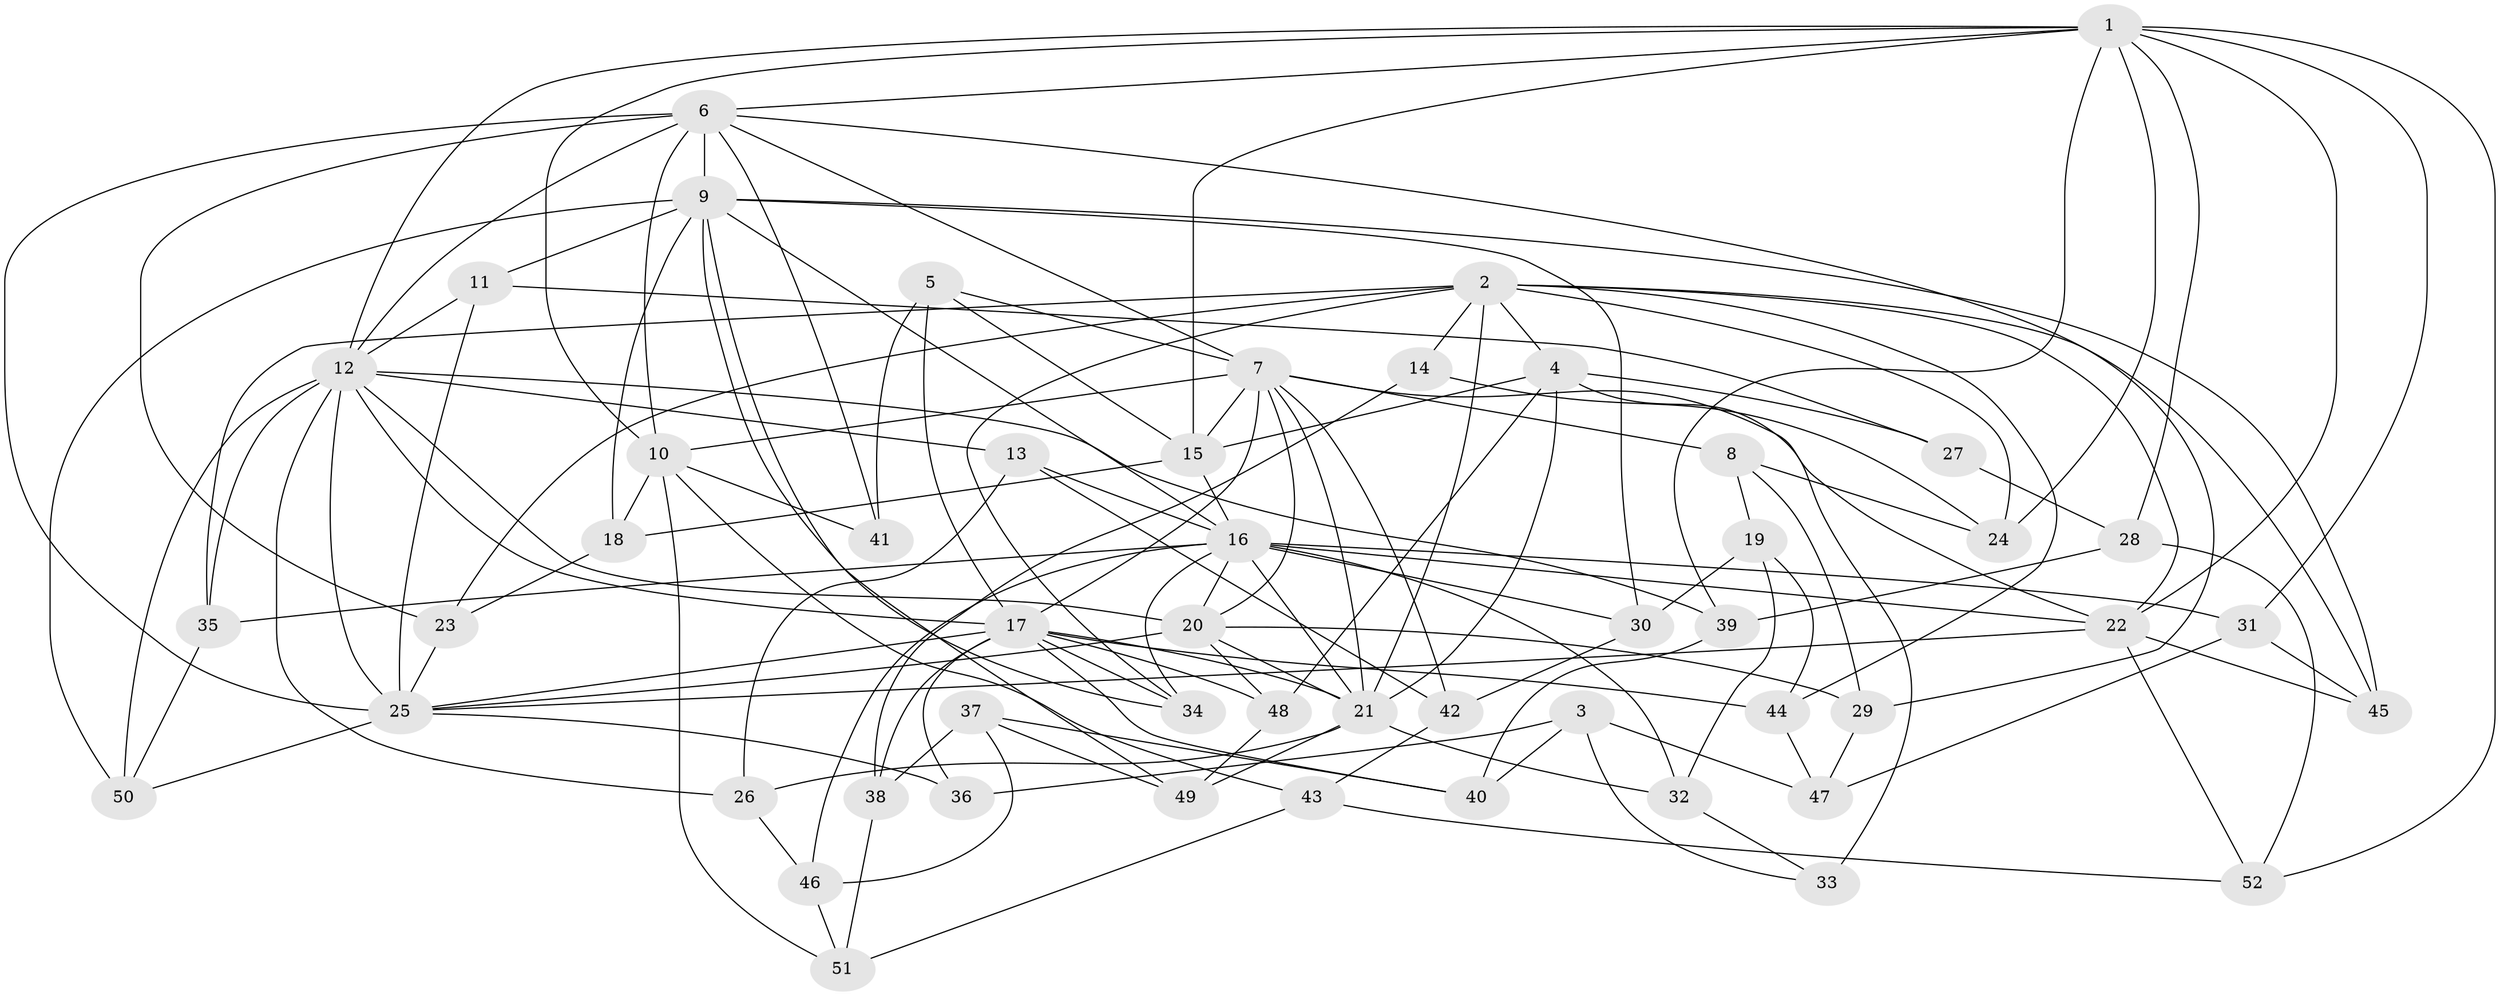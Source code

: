 // original degree distribution, {4: 1.0}
// Generated by graph-tools (version 1.1) at 2025/37/03/09/25 02:37:55]
// undirected, 52 vertices, 138 edges
graph export_dot {
graph [start="1"]
  node [color=gray90,style=filled];
  1;
  2;
  3;
  4;
  5;
  6;
  7;
  8;
  9;
  10;
  11;
  12;
  13;
  14;
  15;
  16;
  17;
  18;
  19;
  20;
  21;
  22;
  23;
  24;
  25;
  26;
  27;
  28;
  29;
  30;
  31;
  32;
  33;
  34;
  35;
  36;
  37;
  38;
  39;
  40;
  41;
  42;
  43;
  44;
  45;
  46;
  47;
  48;
  49;
  50;
  51;
  52;
  1 -- 6 [weight=1.0];
  1 -- 10 [weight=2.0];
  1 -- 12 [weight=1.0];
  1 -- 15 [weight=1.0];
  1 -- 22 [weight=2.0];
  1 -- 24 [weight=1.0];
  1 -- 28 [weight=1.0];
  1 -- 31 [weight=1.0];
  1 -- 39 [weight=1.0];
  1 -- 52 [weight=1.0];
  2 -- 4 [weight=1.0];
  2 -- 14 [weight=2.0];
  2 -- 21 [weight=2.0];
  2 -- 22 [weight=1.0];
  2 -- 23 [weight=1.0];
  2 -- 24 [weight=1.0];
  2 -- 34 [weight=1.0];
  2 -- 35 [weight=1.0];
  2 -- 44 [weight=1.0];
  2 -- 45 [weight=1.0];
  3 -- 33 [weight=1.0];
  3 -- 36 [weight=1.0];
  3 -- 40 [weight=1.0];
  3 -- 47 [weight=1.0];
  4 -- 15 [weight=2.0];
  4 -- 21 [weight=2.0];
  4 -- 27 [weight=2.0];
  4 -- 33 [weight=2.0];
  4 -- 48 [weight=1.0];
  5 -- 7 [weight=1.0];
  5 -- 15 [weight=1.0];
  5 -- 17 [weight=1.0];
  5 -- 41 [weight=1.0];
  6 -- 7 [weight=1.0];
  6 -- 9 [weight=2.0];
  6 -- 10 [weight=1.0];
  6 -- 12 [weight=1.0];
  6 -- 23 [weight=1.0];
  6 -- 25 [weight=1.0];
  6 -- 29 [weight=1.0];
  6 -- 41 [weight=1.0];
  7 -- 8 [weight=1.0];
  7 -- 10 [weight=2.0];
  7 -- 15 [weight=2.0];
  7 -- 17 [weight=1.0];
  7 -- 20 [weight=1.0];
  7 -- 21 [weight=1.0];
  7 -- 22 [weight=1.0];
  7 -- 42 [weight=1.0];
  8 -- 19 [weight=1.0];
  8 -- 24 [weight=1.0];
  8 -- 29 [weight=1.0];
  9 -- 11 [weight=1.0];
  9 -- 16 [weight=1.0];
  9 -- 18 [weight=1.0];
  9 -- 30 [weight=1.0];
  9 -- 34 [weight=1.0];
  9 -- 45 [weight=1.0];
  9 -- 49 [weight=1.0];
  9 -- 50 [weight=1.0];
  10 -- 18 [weight=1.0];
  10 -- 41 [weight=2.0];
  10 -- 43 [weight=1.0];
  10 -- 51 [weight=1.0];
  11 -- 12 [weight=1.0];
  11 -- 25 [weight=1.0];
  11 -- 27 [weight=1.0];
  12 -- 13 [weight=1.0];
  12 -- 17 [weight=1.0];
  12 -- 20 [weight=1.0];
  12 -- 25 [weight=2.0];
  12 -- 26 [weight=1.0];
  12 -- 35 [weight=1.0];
  12 -- 39 [weight=1.0];
  12 -- 50 [weight=1.0];
  13 -- 16 [weight=1.0];
  13 -- 26 [weight=1.0];
  13 -- 42 [weight=1.0];
  14 -- 24 [weight=1.0];
  14 -- 38 [weight=1.0];
  15 -- 16 [weight=1.0];
  15 -- 18 [weight=1.0];
  16 -- 20 [weight=1.0];
  16 -- 21 [weight=1.0];
  16 -- 22 [weight=1.0];
  16 -- 30 [weight=1.0];
  16 -- 31 [weight=1.0];
  16 -- 32 [weight=1.0];
  16 -- 34 [weight=1.0];
  16 -- 35 [weight=1.0];
  16 -- 46 [weight=1.0];
  17 -- 21 [weight=1.0];
  17 -- 25 [weight=1.0];
  17 -- 34 [weight=1.0];
  17 -- 36 [weight=2.0];
  17 -- 38 [weight=1.0];
  17 -- 40 [weight=1.0];
  17 -- 44 [weight=1.0];
  17 -- 48 [weight=1.0];
  18 -- 23 [weight=1.0];
  19 -- 30 [weight=1.0];
  19 -- 32 [weight=1.0];
  19 -- 44 [weight=1.0];
  20 -- 21 [weight=2.0];
  20 -- 25 [weight=1.0];
  20 -- 29 [weight=1.0];
  20 -- 48 [weight=1.0];
  21 -- 26 [weight=1.0];
  21 -- 32 [weight=1.0];
  21 -- 49 [weight=1.0];
  22 -- 25 [weight=1.0];
  22 -- 45 [weight=1.0];
  22 -- 52 [weight=1.0];
  23 -- 25 [weight=1.0];
  25 -- 36 [weight=1.0];
  25 -- 50 [weight=1.0];
  26 -- 46 [weight=1.0];
  27 -- 28 [weight=1.0];
  28 -- 39 [weight=1.0];
  28 -- 52 [weight=1.0];
  29 -- 47 [weight=1.0];
  30 -- 42 [weight=1.0];
  31 -- 45 [weight=1.0];
  31 -- 47 [weight=1.0];
  32 -- 33 [weight=1.0];
  35 -- 50 [weight=1.0];
  37 -- 38 [weight=1.0];
  37 -- 40 [weight=1.0];
  37 -- 46 [weight=1.0];
  37 -- 49 [weight=1.0];
  38 -- 51 [weight=1.0];
  39 -- 40 [weight=1.0];
  42 -- 43 [weight=1.0];
  43 -- 51 [weight=1.0];
  43 -- 52 [weight=1.0];
  44 -- 47 [weight=1.0];
  46 -- 51 [weight=1.0];
  48 -- 49 [weight=1.0];
}
